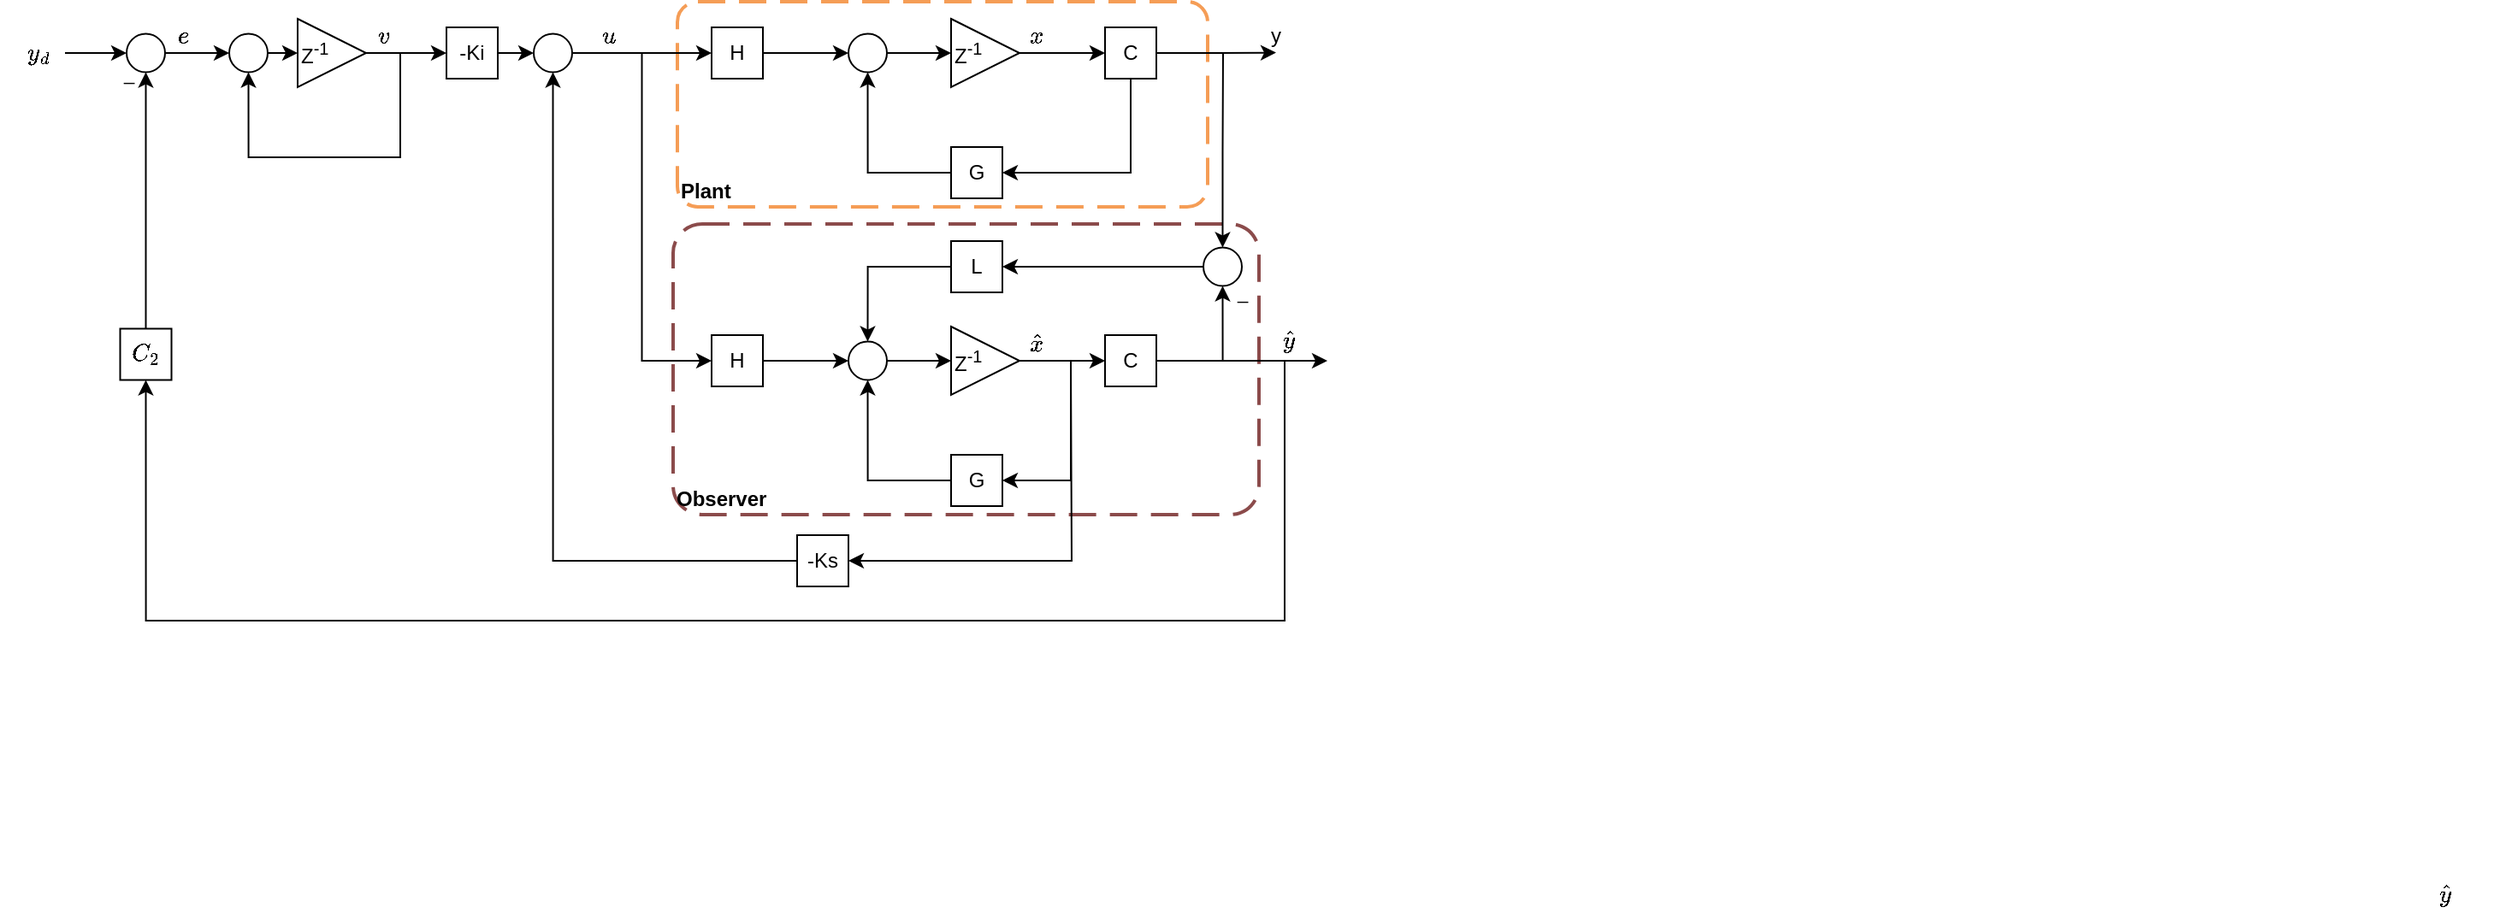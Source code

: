 <mxfile version="26.0.9" pages="2">
  <diagram name="Discrete" id="dM1VX_bRIBqYVcTAixvD">
    <mxGraphModel dx="1194" dy="717" grid="0" gridSize="10" guides="1" tooltips="1" connect="1" arrows="1" fold="1" page="1" pageScale="1" pageWidth="850" pageHeight="1100" math="1" shadow="0">
      <root>
        <mxCell id="0" />
        <mxCell id="1" parent="0" />
        <mxCell id="P2xz3JzIOTPGkaxV-it4-52" value="Plant" style="rounded=1;arcSize=10;dashed=1;strokeColor=#F59D56;fillColor=none;gradientColor=none;dashPattern=8 4;strokeWidth=2;fontStyle=1;align=left;verticalAlign=bottom;" parent="1" vertex="1">
          <mxGeometry x="426" y="198" width="310" height="120" as="geometry" />
        </mxCell>
        <mxCell id="P2xz3JzIOTPGkaxV-it4-53" value="Observer" style="rounded=1;arcSize=10;dashed=1;dashPattern=8 4;strokeWidth=2;fontStyle=1;align=left;verticalAlign=bottom;strokeColor=light-dark(#8b4b4b, #ededed);fillColor=none;" parent="1" vertex="1">
          <mxGeometry x="423.5" y="328" width="342.5" height="170" as="geometry" />
        </mxCell>
        <mxCell id="P2xz3JzIOTPGkaxV-it4-1" value="$$y_d$$" style="text;html=1;align=center;verticalAlign=middle;whiteSpace=wrap;rounded=0;" parent="1" vertex="1">
          <mxGeometry x="38" y="213" width="30" height="30" as="geometry" />
        </mxCell>
        <mxCell id="P2xz3JzIOTPGkaxV-it4-2" value="" style="endArrow=classic;html=1;rounded=0;exitX=1;exitY=0.5;exitDx=0;exitDy=0;" parent="1" source="2ekrf1Ir_0dS1Xj5fFay-3" target="P2xz3JzIOTPGkaxV-it4-3" edge="1">
          <mxGeometry width="50" height="50" relative="1" as="geometry">
            <mxPoint x="392" y="303" as="sourcePoint" />
            <mxPoint x="362" y="228" as="targetPoint" />
          </mxGeometry>
        </mxCell>
        <mxCell id="P2xz3JzIOTPGkaxV-it4-48" style="edgeStyle=orthogonalEdgeStyle;rounded=0;orthogonalLoop=1;jettySize=auto;html=1;exitX=1;exitY=0.5;exitDx=0;exitDy=0;entryX=0;entryY=0.5;entryDx=0;entryDy=0;" parent="1" source="P2xz3JzIOTPGkaxV-it4-3" target="P2xz3JzIOTPGkaxV-it4-23" edge="1">
          <mxGeometry relative="1" as="geometry" />
        </mxCell>
        <mxCell id="P2xz3JzIOTPGkaxV-it4-3" value="" style="ellipse;whiteSpace=wrap;html=1;aspect=fixed;" parent="1" vertex="1">
          <mxGeometry x="342" y="216.75" width="22.5" height="22.5" as="geometry" />
        </mxCell>
        <mxCell id="P2xz3JzIOTPGkaxV-it4-4" value="" style="endArrow=classic;html=1;rounded=0;exitX=1;exitY=0.5;exitDx=0;exitDy=0;entryX=0;entryY=0.5;entryDx=0;entryDy=0;" parent="1" source="P2xz3JzIOTPGkaxV-it4-3" target="P2xz3JzIOTPGkaxV-it4-5" edge="1">
          <mxGeometry width="50" height="50" relative="1" as="geometry">
            <mxPoint x="346" y="303" as="sourcePoint" />
            <mxPoint x="436" y="228" as="targetPoint" />
          </mxGeometry>
        </mxCell>
        <mxCell id="P2xz3JzIOTPGkaxV-it4-7" value="" style="edgeStyle=orthogonalEdgeStyle;rounded=0;orthogonalLoop=1;jettySize=auto;html=1;" parent="1" source="P2xz3JzIOTPGkaxV-it4-5" target="P2xz3JzIOTPGkaxV-it4-6" edge="1">
          <mxGeometry relative="1" as="geometry" />
        </mxCell>
        <mxCell id="P2xz3JzIOTPGkaxV-it4-5" value="H" style="whiteSpace=wrap;html=1;aspect=fixed;" parent="1" vertex="1">
          <mxGeometry x="446" y="213" width="30" height="30" as="geometry" />
        </mxCell>
        <mxCell id="P2xz3JzIOTPGkaxV-it4-10" value="" style="edgeStyle=orthogonalEdgeStyle;rounded=0;orthogonalLoop=1;jettySize=auto;html=1;" parent="1" source="P2xz3JzIOTPGkaxV-it4-6" target="P2xz3JzIOTPGkaxV-it4-9" edge="1">
          <mxGeometry relative="1" as="geometry" />
        </mxCell>
        <mxCell id="P2xz3JzIOTPGkaxV-it4-6" value="" style="ellipse;whiteSpace=wrap;html=1;aspect=fixed;" parent="1" vertex="1">
          <mxGeometry x="526" y="216.75" width="22.5" height="22.5" as="geometry" />
        </mxCell>
        <mxCell id="P2xz3JzIOTPGkaxV-it4-17" style="edgeStyle=orthogonalEdgeStyle;rounded=0;orthogonalLoop=1;jettySize=auto;html=1;exitX=0.5;exitY=0;exitDx=0;exitDy=0;" parent="1" source="P2xz3JzIOTPGkaxV-it4-8" edge="1">
          <mxGeometry relative="1" as="geometry">
            <mxPoint x="706.286" y="228" as="targetPoint" />
          </mxGeometry>
        </mxCell>
        <mxCell id="P2xz3JzIOTPGkaxV-it4-21" style="edgeStyle=orthogonalEdgeStyle;rounded=0;orthogonalLoop=1;jettySize=auto;html=1;exitX=0.5;exitY=0;exitDx=0;exitDy=0;" parent="1" source="P2xz3JzIOTPGkaxV-it4-8" edge="1">
          <mxGeometry relative="1" as="geometry">
            <mxPoint x="776" y="227.793" as="targetPoint" />
          </mxGeometry>
        </mxCell>
        <mxCell id="P2xz3JzIOTPGkaxV-it4-8" value="C" style="whiteSpace=wrap;html=1;aspect=fixed;direction=south;" parent="1" vertex="1">
          <mxGeometry x="676" y="213" width="30" height="30" as="geometry" />
        </mxCell>
        <mxCell id="P2xz3JzIOTPGkaxV-it4-11" value="" style="edgeStyle=orthogonalEdgeStyle;rounded=0;orthogonalLoop=1;jettySize=auto;html=1;" parent="1" source="P2xz3JzIOTPGkaxV-it4-9" target="P2xz3JzIOTPGkaxV-it4-8" edge="1">
          <mxGeometry relative="1" as="geometry" />
        </mxCell>
        <mxCell id="P2xz3JzIOTPGkaxV-it4-9" value="Z&lt;sup&gt;-1&lt;/sup&gt;" style="triangle;whiteSpace=wrap;html=1;align=left;" parent="1" vertex="1">
          <mxGeometry x="586" y="208" width="40" height="40" as="geometry" />
        </mxCell>
        <mxCell id="P2xz3JzIOTPGkaxV-it4-12" value="G" style="whiteSpace=wrap;html=1;aspect=fixed;" parent="1" vertex="1">
          <mxGeometry x="586" y="283" width="30" height="30" as="geometry" />
        </mxCell>
        <mxCell id="P2xz3JzIOTPGkaxV-it4-14" value="" style="edgeStyle=orthogonalEdgeStyle;rounded=0;orthogonalLoop=1;jettySize=auto;html=1;entryX=1;entryY=0.5;entryDx=0;entryDy=0;exitX=1;exitY=0.5;exitDx=0;exitDy=0;" parent="1" source="P2xz3JzIOTPGkaxV-it4-8" target="P2xz3JzIOTPGkaxV-it4-12" edge="1">
          <mxGeometry relative="1" as="geometry">
            <mxPoint x="656" y="313" as="sourcePoint" />
            <mxPoint x="706" y="313" as="targetPoint" />
            <Array as="points">
              <mxPoint x="691" y="298" />
            </Array>
          </mxGeometry>
        </mxCell>
        <mxCell id="P2xz3JzIOTPGkaxV-it4-15" value="" style="edgeStyle=orthogonalEdgeStyle;rounded=0;orthogonalLoop=1;jettySize=auto;html=1;entryX=0.5;entryY=1;entryDx=0;entryDy=0;exitX=0;exitY=0.5;exitDx=0;exitDy=0;" parent="1" source="P2xz3JzIOTPGkaxV-it4-12" target="P2xz3JzIOTPGkaxV-it4-6" edge="1">
          <mxGeometry relative="1" as="geometry">
            <mxPoint x="701" y="308" as="sourcePoint" />
            <mxPoint x="626" y="308" as="targetPoint" />
            <Array as="points">
              <mxPoint x="537" y="298" />
            </Array>
          </mxGeometry>
        </mxCell>
        <mxCell id="P2xz3JzIOTPGkaxV-it4-19" value="$$\hat{y}$$" style="text;html=1;align=center;verticalAlign=middle;whiteSpace=wrap;rounded=0;" parent="1" vertex="1">
          <mxGeometry x="1450" y="710" width="20" height="20" as="geometry" />
        </mxCell>
        <mxCell id="P2xz3JzIOTPGkaxV-it4-22" value="" style="edgeStyle=orthogonalEdgeStyle;rounded=0;orthogonalLoop=1;jettySize=auto;html=1;" parent="1" source="P2xz3JzIOTPGkaxV-it4-23" target="P2xz3JzIOTPGkaxV-it4-25" edge="1">
          <mxGeometry relative="1" as="geometry" />
        </mxCell>
        <mxCell id="P2xz3JzIOTPGkaxV-it4-23" value="H" style="whiteSpace=wrap;html=1;aspect=fixed;" parent="1" vertex="1">
          <mxGeometry x="446" y="393" width="30" height="30" as="geometry" />
        </mxCell>
        <mxCell id="P2xz3JzIOTPGkaxV-it4-24" value="" style="edgeStyle=orthogonalEdgeStyle;rounded=0;orthogonalLoop=1;jettySize=auto;html=1;" parent="1" source="P2xz3JzIOTPGkaxV-it4-25" target="P2xz3JzIOTPGkaxV-it4-29" edge="1">
          <mxGeometry relative="1" as="geometry" />
        </mxCell>
        <mxCell id="P2xz3JzIOTPGkaxV-it4-25" value="" style="ellipse;whiteSpace=wrap;html=1;aspect=fixed;" parent="1" vertex="1">
          <mxGeometry x="526" y="396.75" width="22.5" height="22.5" as="geometry" />
        </mxCell>
        <mxCell id="P2xz3JzIOTPGkaxV-it4-26" style="edgeStyle=orthogonalEdgeStyle;rounded=0;orthogonalLoop=1;jettySize=auto;html=1;exitX=0.5;exitY=0;exitDx=0;exitDy=0;" parent="1" source="P2xz3JzIOTPGkaxV-it4-27" edge="1">
          <mxGeometry relative="1" as="geometry">
            <mxPoint x="706.286" y="408" as="targetPoint" />
          </mxGeometry>
        </mxCell>
        <mxCell id="P2xz3JzIOTPGkaxV-it4-38" style="edgeStyle=orthogonalEdgeStyle;rounded=0;orthogonalLoop=1;jettySize=auto;html=1;exitX=0.5;exitY=0;exitDx=0;exitDy=0;entryX=0.5;entryY=1;entryDx=0;entryDy=0;" parent="1" source="P2xz3JzIOTPGkaxV-it4-27" target="P2xz3JzIOTPGkaxV-it4-34" edge="1">
          <mxGeometry relative="1" as="geometry" />
        </mxCell>
        <mxCell id="2ekrf1Ir_0dS1Xj5fFay-16" value="_" style="edgeLabel;html=1;align=center;verticalAlign=middle;resizable=0;points=[];" parent="P2xz3JzIOTPGkaxV-it4-38" vertex="1" connectable="0">
          <mxGeometry x="0.793" y="-1" relative="1" as="geometry">
            <mxPoint x="10" y="-5" as="offset" />
          </mxGeometry>
        </mxCell>
        <mxCell id="P2xz3JzIOTPGkaxV-it4-39" style="edgeStyle=orthogonalEdgeStyle;rounded=0;orthogonalLoop=1;jettySize=auto;html=1;exitX=0.5;exitY=0;exitDx=0;exitDy=0;" parent="1" source="P2xz3JzIOTPGkaxV-it4-27" edge="1">
          <mxGeometry relative="1" as="geometry">
            <mxPoint x="806" y="408" as="targetPoint" />
          </mxGeometry>
        </mxCell>
        <mxCell id="2ekrf1Ir_0dS1Xj5fFay-14" style="edgeStyle=orthogonalEdgeStyle;rounded=0;orthogonalLoop=1;jettySize=auto;html=1;exitX=0.5;exitY=0;exitDx=0;exitDy=0;entryX=0.5;entryY=1;entryDx=0;entryDy=0;" parent="1" source="2ekrf1Ir_0dS1Xj5fFay-18" target="2ekrf1Ir_0dS1Xj5fFay-1" edge="1">
          <mxGeometry relative="1" as="geometry">
            <Array as="points" />
          </mxGeometry>
        </mxCell>
        <mxCell id="2ekrf1Ir_0dS1Xj5fFay-15" value="_" style="edgeLabel;html=1;align=center;verticalAlign=middle;resizable=0;points=[];" parent="2ekrf1Ir_0dS1Xj5fFay-14" vertex="1" connectable="0">
          <mxGeometry x="0.988" y="1" relative="1" as="geometry">
            <mxPoint x="-10" y="-1" as="offset" />
          </mxGeometry>
        </mxCell>
        <mxCell id="P2xz3JzIOTPGkaxV-it4-27" value="C" style="whiteSpace=wrap;html=1;aspect=fixed;direction=south;" parent="1" vertex="1">
          <mxGeometry x="676" y="393" width="30" height="30" as="geometry" />
        </mxCell>
        <mxCell id="P2xz3JzIOTPGkaxV-it4-29" value="Z&lt;sup&gt;-1&lt;/sup&gt;" style="triangle;whiteSpace=wrap;html=1;align=left;" parent="1" vertex="1">
          <mxGeometry x="586" y="388" width="40" height="40" as="geometry" />
        </mxCell>
        <mxCell id="P2xz3JzIOTPGkaxV-it4-30" value="G" style="whiteSpace=wrap;html=1;aspect=fixed;" parent="1" vertex="1">
          <mxGeometry x="586" y="463" width="30" height="30" as="geometry" />
        </mxCell>
        <mxCell id="P2xz3JzIOTPGkaxV-it4-31" value="" style="edgeStyle=orthogonalEdgeStyle;rounded=0;orthogonalLoop=1;jettySize=auto;html=1;entryX=1;entryY=0.5;entryDx=0;entryDy=0;" parent="1" target="P2xz3JzIOTPGkaxV-it4-30" edge="1">
          <mxGeometry relative="1" as="geometry">
            <mxPoint x="656" y="408" as="sourcePoint" />
            <mxPoint x="706" y="493" as="targetPoint" />
            <Array as="points">
              <mxPoint x="656" y="478" />
            </Array>
          </mxGeometry>
        </mxCell>
        <mxCell id="P2xz3JzIOTPGkaxV-it4-32" value="" style="edgeStyle=orthogonalEdgeStyle;rounded=0;orthogonalLoop=1;jettySize=auto;html=1;entryX=0.5;entryY=1;entryDx=0;entryDy=0;exitX=0;exitY=0.5;exitDx=0;exitDy=0;" parent="1" source="P2xz3JzIOTPGkaxV-it4-30" target="P2xz3JzIOTPGkaxV-it4-25" edge="1">
          <mxGeometry relative="1" as="geometry">
            <mxPoint x="701" y="488" as="sourcePoint" />
            <mxPoint x="626" y="488" as="targetPoint" />
            <Array as="points">
              <mxPoint x="537" y="478" />
            </Array>
          </mxGeometry>
        </mxCell>
        <mxCell id="P2xz3JzIOTPGkaxV-it4-37" style="edgeStyle=orthogonalEdgeStyle;rounded=0;orthogonalLoop=1;jettySize=auto;html=1;exitX=0;exitY=0.5;exitDx=0;exitDy=0;entryX=0.5;entryY=0;entryDx=0;entryDy=0;" parent="1" source="P2xz3JzIOTPGkaxV-it4-33" target="P2xz3JzIOTPGkaxV-it4-25" edge="1">
          <mxGeometry relative="1" as="geometry" />
        </mxCell>
        <mxCell id="P2xz3JzIOTPGkaxV-it4-33" value="L" style="whiteSpace=wrap;html=1;aspect=fixed;" parent="1" vertex="1">
          <mxGeometry x="586" y="338" width="30" height="30" as="geometry" />
        </mxCell>
        <mxCell id="P2xz3JzIOTPGkaxV-it4-35" value="" style="edgeStyle=orthogonalEdgeStyle;rounded=0;orthogonalLoop=1;jettySize=auto;html=1;startArrow=classic;startFill=1;endArrow=none;" parent="1" source="P2xz3JzIOTPGkaxV-it4-34" edge="1">
          <mxGeometry relative="1" as="geometry">
            <mxPoint x="745" y="228" as="targetPoint" />
          </mxGeometry>
        </mxCell>
        <mxCell id="P2xz3JzIOTPGkaxV-it4-36" value="" style="edgeStyle=orthogonalEdgeStyle;rounded=0;orthogonalLoop=1;jettySize=auto;html=1;" parent="1" source="P2xz3JzIOTPGkaxV-it4-34" target="P2xz3JzIOTPGkaxV-it4-33" edge="1">
          <mxGeometry relative="1" as="geometry" />
        </mxCell>
        <mxCell id="P2xz3JzIOTPGkaxV-it4-34" value="" style="ellipse;whiteSpace=wrap;html=1;aspect=fixed;" parent="1" vertex="1">
          <mxGeometry x="733.5" y="341.75" width="22.5" height="22.5" as="geometry" />
        </mxCell>
        <mxCell id="P2xz3JzIOTPGkaxV-it4-40" value="y" style="text;html=1;align=center;verticalAlign=middle;whiteSpace=wrap;rounded=0;" parent="1" vertex="1">
          <mxGeometry x="766" y="208" width="20" height="20" as="geometry" />
        </mxCell>
        <mxCell id="P2xz3JzIOTPGkaxV-it4-42" value="" style="edgeStyle=orthogonalEdgeStyle;rounded=0;orthogonalLoop=1;jettySize=auto;html=1;entryX=0.5;entryY=1;entryDx=0;entryDy=0;" parent="1" source="P2xz3JzIOTPGkaxV-it4-29" target="P2xz3JzIOTPGkaxV-it4-27" edge="1">
          <mxGeometry relative="1" as="geometry">
            <mxPoint x="626" y="408" as="sourcePoint" />
            <mxPoint x="676" y="408" as="targetPoint" />
          </mxGeometry>
        </mxCell>
        <mxCell id="P2xz3JzIOTPGkaxV-it4-41" value="$$\hat{x}$$" style="text;html=1;align=center;verticalAlign=middle;whiteSpace=wrap;rounded=0;" parent="1" vertex="1">
          <mxGeometry x="626" y="388" width="20" height="20" as="geometry" />
        </mxCell>
        <mxCell id="P2xz3JzIOTPGkaxV-it4-45" style="edgeStyle=orthogonalEdgeStyle;rounded=0;orthogonalLoop=1;jettySize=auto;html=1;exitX=1;exitY=0.5;exitDx=0;exitDy=0;endArrow=none;startFill=1;startArrow=classic;" parent="1" source="P2xz3JzIOTPGkaxV-it4-44" edge="1">
          <mxGeometry relative="1" as="geometry">
            <mxPoint x="656" y="408" as="targetPoint" />
          </mxGeometry>
        </mxCell>
        <mxCell id="P2xz3JzIOTPGkaxV-it4-46" style="edgeStyle=orthogonalEdgeStyle;rounded=0;orthogonalLoop=1;jettySize=auto;html=1;exitX=0;exitY=0.5;exitDx=0;exitDy=0;entryX=0.5;entryY=1;entryDx=0;entryDy=0;" parent="1" source="P2xz3JzIOTPGkaxV-it4-44" target="P2xz3JzIOTPGkaxV-it4-3" edge="1">
          <mxGeometry relative="1" as="geometry" />
        </mxCell>
        <mxCell id="P2xz3JzIOTPGkaxV-it4-44" value="-Ks" style="whiteSpace=wrap;html=1;aspect=fixed;" parent="1" vertex="1">
          <mxGeometry x="496" y="510" width="30" height="30" as="geometry" />
        </mxCell>
        <mxCell id="P2xz3JzIOTPGkaxV-it4-47" value="$$u$$" style="text;html=1;align=center;verticalAlign=middle;whiteSpace=wrap;rounded=0;" parent="1" vertex="1">
          <mxGeometry x="376" y="208" width="20" height="20" as="geometry" />
        </mxCell>
        <mxCell id="P2xz3JzIOTPGkaxV-it4-54" value="$$\hat{y}$$" style="text;html=1;align=center;verticalAlign=middle;whiteSpace=wrap;rounded=0;" parent="1" vertex="1">
          <mxGeometry x="774" y="386" width="20" height="20" as="geometry" />
        </mxCell>
        <mxCell id="2ekrf1Ir_0dS1Xj5fFay-2" value="" style="endArrow=classic;html=1;rounded=0;exitX=1;exitY=0.5;exitDx=0;exitDy=0;" parent="1" source="P2xz3JzIOTPGkaxV-it4-1" target="2ekrf1Ir_0dS1Xj5fFay-1" edge="1">
          <mxGeometry width="50" height="50" relative="1" as="geometry">
            <mxPoint x="92" y="228" as="sourcePoint" />
            <mxPoint x="257" y="228" as="targetPoint" />
          </mxGeometry>
        </mxCell>
        <mxCell id="2ekrf1Ir_0dS1Xj5fFay-1" value="" style="ellipse;whiteSpace=wrap;html=1;aspect=fixed;" parent="1" vertex="1">
          <mxGeometry x="104" y="216.75" width="22.5" height="22.5" as="geometry" />
        </mxCell>
        <mxCell id="2ekrf1Ir_0dS1Xj5fFay-4" value="" style="endArrow=classic;html=1;rounded=0;exitX=1;exitY=0.5;exitDx=0;exitDy=0;entryX=0;entryY=0.5;entryDx=0;entryDy=0;" parent="1" source="2ekrf1Ir_0dS1Xj5fFay-8" target="2ekrf1Ir_0dS1Xj5fFay-3" edge="1">
          <mxGeometry width="50" height="50" relative="1" as="geometry">
            <mxPoint x="222" y="228" as="sourcePoint" />
            <mxPoint x="260" y="228" as="targetPoint" />
          </mxGeometry>
        </mxCell>
        <mxCell id="2ekrf1Ir_0dS1Xj5fFay-3" value="-Ki" style="whiteSpace=wrap;html=1;aspect=fixed;" parent="1" vertex="1">
          <mxGeometry x="291" y="213" width="30" height="30" as="geometry" />
        </mxCell>
        <mxCell id="2ekrf1Ir_0dS1Xj5fFay-5" value="$$e$$" style="text;html=1;align=center;verticalAlign=middle;whiteSpace=wrap;rounded=0;" parent="1" vertex="1">
          <mxGeometry x="126.5" y="208" width="20" height="20" as="geometry" />
        </mxCell>
        <mxCell id="2ekrf1Ir_0dS1Xj5fFay-7" value="" style="endArrow=classic;html=1;rounded=0;exitX=1;exitY=0.5;exitDx=0;exitDy=0;" parent="1" source="2ekrf1Ir_0dS1Xj5fFay-1" target="2ekrf1Ir_0dS1Xj5fFay-6" edge="1">
          <mxGeometry width="50" height="50" relative="1" as="geometry">
            <mxPoint x="126" y="228" as="sourcePoint" />
            <mxPoint x="206" y="228" as="targetPoint" />
          </mxGeometry>
        </mxCell>
        <mxCell id="2ekrf1Ir_0dS1Xj5fFay-6" value="" style="ellipse;whiteSpace=wrap;html=1;aspect=fixed;" parent="1" vertex="1">
          <mxGeometry x="164" y="216.75" width="22.5" height="22.5" as="geometry" />
        </mxCell>
        <mxCell id="2ekrf1Ir_0dS1Xj5fFay-9" value="" style="endArrow=classic;html=1;rounded=0;exitX=1;exitY=0.5;exitDx=0;exitDy=0;" parent="1" source="2ekrf1Ir_0dS1Xj5fFay-6" target="2ekrf1Ir_0dS1Xj5fFay-8" edge="1">
          <mxGeometry width="50" height="50" relative="1" as="geometry">
            <mxPoint x="202" y="228" as="sourcePoint" />
            <mxPoint x="271" y="228" as="targetPoint" />
          </mxGeometry>
        </mxCell>
        <mxCell id="2ekrf1Ir_0dS1Xj5fFay-11" style="edgeStyle=orthogonalEdgeStyle;rounded=0;orthogonalLoop=1;jettySize=auto;html=1;exitX=1;exitY=0.5;exitDx=0;exitDy=0;entryX=0.5;entryY=1;entryDx=0;entryDy=0;" parent="1" source="2ekrf1Ir_0dS1Xj5fFay-8" target="2ekrf1Ir_0dS1Xj5fFay-6" edge="1">
          <mxGeometry relative="1" as="geometry">
            <Array as="points">
              <mxPoint x="264" y="228" />
              <mxPoint x="264" y="289" />
              <mxPoint x="175" y="289" />
            </Array>
          </mxGeometry>
        </mxCell>
        <mxCell id="2ekrf1Ir_0dS1Xj5fFay-8" value="Z&lt;sup&gt;-1&lt;/sup&gt;" style="triangle;whiteSpace=wrap;html=1;align=left;" parent="1" vertex="1">
          <mxGeometry x="204" y="208" width="40" height="40" as="geometry" />
        </mxCell>
        <mxCell id="2ekrf1Ir_0dS1Xj5fFay-12" value="$$v$$" style="text;html=1;align=center;verticalAlign=middle;whiteSpace=wrap;rounded=0;" parent="1" vertex="1">
          <mxGeometry x="244" y="208" width="20" height="20" as="geometry" />
        </mxCell>
        <mxCell id="2ekrf1Ir_0dS1Xj5fFay-13" value="$$x$$" style="text;html=1;align=center;verticalAlign=middle;whiteSpace=wrap;rounded=0;" parent="1" vertex="1">
          <mxGeometry x="626" y="208" width="20" height="20" as="geometry" />
        </mxCell>
        <mxCell id="2ekrf1Ir_0dS1Xj5fFay-20" value="" style="edgeStyle=orthogonalEdgeStyle;rounded=0;orthogonalLoop=1;jettySize=auto;html=1;exitX=0.5;exitY=0;exitDx=0;exitDy=0;entryX=0.5;entryY=1;entryDx=0;entryDy=0;" parent="1" source="P2xz3JzIOTPGkaxV-it4-27" target="2ekrf1Ir_0dS1Xj5fFay-18" edge="1">
          <mxGeometry relative="1" as="geometry">
            <mxPoint x="706" y="408" as="sourcePoint" />
            <mxPoint x="115" y="239" as="targetPoint" />
            <Array as="points">
              <mxPoint x="781" y="408" />
              <mxPoint x="781" y="560" />
              <mxPoint x="115" y="560" />
            </Array>
          </mxGeometry>
        </mxCell>
        <mxCell id="2ekrf1Ir_0dS1Xj5fFay-18" value="$$C_2$$" style="whiteSpace=wrap;html=1;aspect=fixed;" parent="1" vertex="1">
          <mxGeometry x="100.25" y="389.25" width="30" height="30" as="geometry" />
        </mxCell>
      </root>
    </mxGraphModel>
  </diagram>
  <diagram name="Continuous" id="-Vy-k4q6OJVAhxNpaS6Y">
    <mxGraphModel dx="823" dy="494" grid="0" gridSize="10" guides="1" tooltips="1" connect="1" arrows="1" fold="1" page="1" pageScale="1" pageWidth="850" pageHeight="1100" math="1" shadow="0">
      <root>
        <mxCell id="GWabDmwZvSULQBdOLA2F-0" />
        <mxCell id="GWabDmwZvSULQBdOLA2F-1" parent="GWabDmwZvSULQBdOLA2F-0" />
        <mxCell id="GWabDmwZvSULQBdOLA2F-2" value="Plant" style="rounded=1;arcSize=10;dashed=1;strokeColor=#F59D56;fillColor=none;gradientColor=none;dashPattern=8 4;strokeWidth=2;fontStyle=1;align=left;verticalAlign=bottom;" vertex="1" parent="GWabDmwZvSULQBdOLA2F-1">
          <mxGeometry x="426" y="198" width="310" height="120" as="geometry" />
        </mxCell>
        <mxCell id="GWabDmwZvSULQBdOLA2F-3" value="Observer" style="rounded=1;arcSize=10;dashed=1;dashPattern=8 4;strokeWidth=2;fontStyle=1;align=left;verticalAlign=bottom;strokeColor=light-dark(#8b4b4b, #ededed);fillColor=none;" vertex="1" parent="GWabDmwZvSULQBdOLA2F-1">
          <mxGeometry x="423.5" y="328" width="342.5" height="170" as="geometry" />
        </mxCell>
        <mxCell id="GWabDmwZvSULQBdOLA2F-4" value="$$y_d$$" style="text;html=1;align=center;verticalAlign=middle;whiteSpace=wrap;rounded=0;" vertex="1" parent="GWabDmwZvSULQBdOLA2F-1">
          <mxGeometry x="38" y="213" width="30" height="30" as="geometry" />
        </mxCell>
        <mxCell id="GWabDmwZvSULQBdOLA2F-5" value="" style="endArrow=classic;html=1;rounded=0;exitX=1;exitY=0.5;exitDx=0;exitDy=0;" edge="1" parent="GWabDmwZvSULQBdOLA2F-1" source="GWabDmwZvSULQBdOLA2F-53" target="GWabDmwZvSULQBdOLA2F-7">
          <mxGeometry width="50" height="50" relative="1" as="geometry">
            <mxPoint x="392" y="303" as="sourcePoint" />
            <mxPoint x="362" y="228" as="targetPoint" />
          </mxGeometry>
        </mxCell>
        <mxCell id="GWabDmwZvSULQBdOLA2F-6" style="edgeStyle=orthogonalEdgeStyle;rounded=0;orthogonalLoop=1;jettySize=auto;html=1;exitX=1;exitY=0.5;exitDx=0;exitDy=0;entryX=0;entryY=0.5;entryDx=0;entryDy=0;" edge="1" parent="GWabDmwZvSULQBdOLA2F-1" source="GWabDmwZvSULQBdOLA2F-7" target="GWabDmwZvSULQBdOLA2F-23">
          <mxGeometry relative="1" as="geometry" />
        </mxCell>
        <mxCell id="GWabDmwZvSULQBdOLA2F-7" value="" style="ellipse;whiteSpace=wrap;html=1;aspect=fixed;" vertex="1" parent="GWabDmwZvSULQBdOLA2F-1">
          <mxGeometry x="342" y="216.75" width="22.5" height="22.5" as="geometry" />
        </mxCell>
        <mxCell id="GWabDmwZvSULQBdOLA2F-8" value="" style="endArrow=classic;html=1;rounded=0;exitX=1;exitY=0.5;exitDx=0;exitDy=0;entryX=0;entryY=0.5;entryDx=0;entryDy=0;" edge="1" parent="GWabDmwZvSULQBdOLA2F-1" source="GWabDmwZvSULQBdOLA2F-7" target="GWabDmwZvSULQBdOLA2F-10">
          <mxGeometry width="50" height="50" relative="1" as="geometry">
            <mxPoint x="346" y="303" as="sourcePoint" />
            <mxPoint x="436" y="228" as="targetPoint" />
          </mxGeometry>
        </mxCell>
        <mxCell id="GWabDmwZvSULQBdOLA2F-9" value="" style="edgeStyle=orthogonalEdgeStyle;rounded=0;orthogonalLoop=1;jettySize=auto;html=1;" edge="1" parent="GWabDmwZvSULQBdOLA2F-1" source="GWabDmwZvSULQBdOLA2F-10" target="GWabDmwZvSULQBdOLA2F-12">
          <mxGeometry relative="1" as="geometry" />
        </mxCell>
        <mxCell id="GWabDmwZvSULQBdOLA2F-10" value="H" style="whiteSpace=wrap;html=1;aspect=fixed;" vertex="1" parent="GWabDmwZvSULQBdOLA2F-1">
          <mxGeometry x="446" y="213" width="30" height="30" as="geometry" />
        </mxCell>
        <mxCell id="GWabDmwZvSULQBdOLA2F-11" value="" style="edgeStyle=orthogonalEdgeStyle;rounded=0;orthogonalLoop=1;jettySize=auto;html=1;entryX=0;entryY=0.5;entryDx=0;entryDy=0;" edge="1" parent="GWabDmwZvSULQBdOLA2F-1" source="GWabDmwZvSULQBdOLA2F-12" target="g9hjC9oxL8pu3NfKhf-5-2">
          <mxGeometry relative="1" as="geometry">
            <mxPoint x="586" y="228.0" as="targetPoint" />
          </mxGeometry>
        </mxCell>
        <mxCell id="GWabDmwZvSULQBdOLA2F-12" value="" style="ellipse;whiteSpace=wrap;html=1;aspect=fixed;" vertex="1" parent="GWabDmwZvSULQBdOLA2F-1">
          <mxGeometry x="526" y="216.75" width="22.5" height="22.5" as="geometry" />
        </mxCell>
        <mxCell id="GWabDmwZvSULQBdOLA2F-13" style="edgeStyle=orthogonalEdgeStyle;rounded=0;orthogonalLoop=1;jettySize=auto;html=1;exitX=0.5;exitY=0;exitDx=0;exitDy=0;" edge="1" parent="GWabDmwZvSULQBdOLA2F-1" source="GWabDmwZvSULQBdOLA2F-15">
          <mxGeometry relative="1" as="geometry">
            <mxPoint x="706.286" y="228" as="targetPoint" />
          </mxGeometry>
        </mxCell>
        <mxCell id="GWabDmwZvSULQBdOLA2F-14" style="edgeStyle=orthogonalEdgeStyle;rounded=0;orthogonalLoop=1;jettySize=auto;html=1;exitX=0.5;exitY=0;exitDx=0;exitDy=0;" edge="1" parent="GWabDmwZvSULQBdOLA2F-1" source="GWabDmwZvSULQBdOLA2F-15">
          <mxGeometry relative="1" as="geometry">
            <mxPoint x="776" y="227.793" as="targetPoint" />
          </mxGeometry>
        </mxCell>
        <mxCell id="GWabDmwZvSULQBdOLA2F-15" value="C" style="whiteSpace=wrap;html=1;aspect=fixed;direction=south;" vertex="1" parent="GWabDmwZvSULQBdOLA2F-1">
          <mxGeometry x="676" y="213" width="30" height="30" as="geometry" />
        </mxCell>
        <mxCell id="GWabDmwZvSULQBdOLA2F-16" value="" style="edgeStyle=orthogonalEdgeStyle;rounded=0;orthogonalLoop=1;jettySize=auto;html=1;exitX=1;exitY=0.5;exitDx=0;exitDy=0;" edge="1" parent="GWabDmwZvSULQBdOLA2F-1" source="g9hjC9oxL8pu3NfKhf-5-2" target="GWabDmwZvSULQBdOLA2F-15">
          <mxGeometry relative="1" as="geometry">
            <mxPoint x="626" y="228" as="sourcePoint" />
          </mxGeometry>
        </mxCell>
        <mxCell id="GWabDmwZvSULQBdOLA2F-18" value="G" style="whiteSpace=wrap;html=1;aspect=fixed;" vertex="1" parent="GWabDmwZvSULQBdOLA2F-1">
          <mxGeometry x="586" y="283" width="30" height="30" as="geometry" />
        </mxCell>
        <mxCell id="GWabDmwZvSULQBdOLA2F-19" value="" style="edgeStyle=orthogonalEdgeStyle;rounded=0;orthogonalLoop=1;jettySize=auto;html=1;entryX=1;entryY=0.5;entryDx=0;entryDy=0;exitX=1;exitY=0.5;exitDx=0;exitDy=0;" edge="1" parent="GWabDmwZvSULQBdOLA2F-1" source="GWabDmwZvSULQBdOLA2F-15" target="GWabDmwZvSULQBdOLA2F-18">
          <mxGeometry relative="1" as="geometry">
            <mxPoint x="656" y="313" as="sourcePoint" />
            <mxPoint x="706" y="313" as="targetPoint" />
            <Array as="points">
              <mxPoint x="691" y="298" />
            </Array>
          </mxGeometry>
        </mxCell>
        <mxCell id="GWabDmwZvSULQBdOLA2F-20" value="" style="edgeStyle=orthogonalEdgeStyle;rounded=0;orthogonalLoop=1;jettySize=auto;html=1;entryX=0.5;entryY=1;entryDx=0;entryDy=0;exitX=0;exitY=0.5;exitDx=0;exitDy=0;" edge="1" parent="GWabDmwZvSULQBdOLA2F-1" source="GWabDmwZvSULQBdOLA2F-18" target="GWabDmwZvSULQBdOLA2F-12">
          <mxGeometry relative="1" as="geometry">
            <mxPoint x="701" y="308" as="sourcePoint" />
            <mxPoint x="626" y="308" as="targetPoint" />
            <Array as="points">
              <mxPoint x="537" y="298" />
            </Array>
          </mxGeometry>
        </mxCell>
        <mxCell id="GWabDmwZvSULQBdOLA2F-21" value="$$\hat{y}$$" style="text;html=1;align=center;verticalAlign=middle;whiteSpace=wrap;rounded=0;" vertex="1" parent="GWabDmwZvSULQBdOLA2F-1">
          <mxGeometry x="1450" y="710" width="20" height="20" as="geometry" />
        </mxCell>
        <mxCell id="GWabDmwZvSULQBdOLA2F-22" value="" style="edgeStyle=orthogonalEdgeStyle;rounded=0;orthogonalLoop=1;jettySize=auto;html=1;" edge="1" parent="GWabDmwZvSULQBdOLA2F-1" source="GWabDmwZvSULQBdOLA2F-23" target="GWabDmwZvSULQBdOLA2F-25">
          <mxGeometry relative="1" as="geometry" />
        </mxCell>
        <mxCell id="GWabDmwZvSULQBdOLA2F-23" value="H" style="whiteSpace=wrap;html=1;aspect=fixed;" vertex="1" parent="GWabDmwZvSULQBdOLA2F-1">
          <mxGeometry x="446" y="393" width="30" height="30" as="geometry" />
        </mxCell>
        <mxCell id="GWabDmwZvSULQBdOLA2F-24" value="" style="edgeStyle=orthogonalEdgeStyle;rounded=0;orthogonalLoop=1;jettySize=auto;html=1;entryX=0;entryY=0.5;entryDx=0;entryDy=0;" edge="1" parent="GWabDmwZvSULQBdOLA2F-1" source="GWabDmwZvSULQBdOLA2F-25" target="g9hjC9oxL8pu3NfKhf-5-3">
          <mxGeometry relative="1" as="geometry">
            <mxPoint x="586" y="408.0" as="targetPoint" />
          </mxGeometry>
        </mxCell>
        <mxCell id="GWabDmwZvSULQBdOLA2F-25" value="" style="ellipse;whiteSpace=wrap;html=1;aspect=fixed;" vertex="1" parent="GWabDmwZvSULQBdOLA2F-1">
          <mxGeometry x="526" y="396.75" width="22.5" height="22.5" as="geometry" />
        </mxCell>
        <mxCell id="GWabDmwZvSULQBdOLA2F-26" style="edgeStyle=orthogonalEdgeStyle;rounded=0;orthogonalLoop=1;jettySize=auto;html=1;exitX=0.5;exitY=0;exitDx=0;exitDy=0;" edge="1" parent="GWabDmwZvSULQBdOLA2F-1" source="GWabDmwZvSULQBdOLA2F-32">
          <mxGeometry relative="1" as="geometry">
            <mxPoint x="706.286" y="408" as="targetPoint" />
          </mxGeometry>
        </mxCell>
        <mxCell id="GWabDmwZvSULQBdOLA2F-27" style="edgeStyle=orthogonalEdgeStyle;rounded=0;orthogonalLoop=1;jettySize=auto;html=1;exitX=0.5;exitY=0;exitDx=0;exitDy=0;entryX=0.5;entryY=1;entryDx=0;entryDy=0;" edge="1" parent="GWabDmwZvSULQBdOLA2F-1" source="GWabDmwZvSULQBdOLA2F-32" target="GWabDmwZvSULQBdOLA2F-41">
          <mxGeometry relative="1" as="geometry" />
        </mxCell>
        <mxCell id="GWabDmwZvSULQBdOLA2F-28" value="_" style="edgeLabel;html=1;align=center;verticalAlign=middle;resizable=0;points=[];" vertex="1" connectable="0" parent="GWabDmwZvSULQBdOLA2F-27">
          <mxGeometry x="0.793" y="-1" relative="1" as="geometry">
            <mxPoint x="10" y="-5" as="offset" />
          </mxGeometry>
        </mxCell>
        <mxCell id="GWabDmwZvSULQBdOLA2F-29" style="edgeStyle=orthogonalEdgeStyle;rounded=0;orthogonalLoop=1;jettySize=auto;html=1;exitX=0.5;exitY=0;exitDx=0;exitDy=0;" edge="1" parent="GWabDmwZvSULQBdOLA2F-1" source="GWabDmwZvSULQBdOLA2F-32">
          <mxGeometry relative="1" as="geometry">
            <mxPoint x="806" y="408" as="targetPoint" />
          </mxGeometry>
        </mxCell>
        <mxCell id="GWabDmwZvSULQBdOLA2F-30" style="edgeStyle=orthogonalEdgeStyle;rounded=0;orthogonalLoop=1;jettySize=auto;html=1;exitX=0.5;exitY=0;exitDx=0;exitDy=0;entryX=0.5;entryY=1;entryDx=0;entryDy=0;" edge="1" parent="GWabDmwZvSULQBdOLA2F-1" source="GWabDmwZvSULQBdOLA2F-63" target="GWabDmwZvSULQBdOLA2F-51">
          <mxGeometry relative="1" as="geometry">
            <Array as="points" />
          </mxGeometry>
        </mxCell>
        <mxCell id="GWabDmwZvSULQBdOLA2F-31" value="_" style="edgeLabel;html=1;align=center;verticalAlign=middle;resizable=0;points=[];" vertex="1" connectable="0" parent="GWabDmwZvSULQBdOLA2F-30">
          <mxGeometry x="0.988" y="1" relative="1" as="geometry">
            <mxPoint x="-10" y="-1" as="offset" />
          </mxGeometry>
        </mxCell>
        <mxCell id="GWabDmwZvSULQBdOLA2F-32" value="C" style="whiteSpace=wrap;html=1;aspect=fixed;direction=south;" vertex="1" parent="GWabDmwZvSULQBdOLA2F-1">
          <mxGeometry x="676" y="393" width="30" height="30" as="geometry" />
        </mxCell>
        <mxCell id="GWabDmwZvSULQBdOLA2F-34" value="G" style="whiteSpace=wrap;html=1;aspect=fixed;" vertex="1" parent="GWabDmwZvSULQBdOLA2F-1">
          <mxGeometry x="586" y="463" width="30" height="30" as="geometry" />
        </mxCell>
        <mxCell id="GWabDmwZvSULQBdOLA2F-35" value="" style="edgeStyle=orthogonalEdgeStyle;rounded=0;orthogonalLoop=1;jettySize=auto;html=1;entryX=1;entryY=0.5;entryDx=0;entryDy=0;" edge="1" parent="GWabDmwZvSULQBdOLA2F-1" target="GWabDmwZvSULQBdOLA2F-34">
          <mxGeometry relative="1" as="geometry">
            <mxPoint x="656" y="408" as="sourcePoint" />
            <mxPoint x="706" y="493" as="targetPoint" />
            <Array as="points">
              <mxPoint x="656" y="478" />
            </Array>
          </mxGeometry>
        </mxCell>
        <mxCell id="GWabDmwZvSULQBdOLA2F-36" value="" style="edgeStyle=orthogonalEdgeStyle;rounded=0;orthogonalLoop=1;jettySize=auto;html=1;entryX=0.5;entryY=1;entryDx=0;entryDy=0;exitX=0;exitY=0.5;exitDx=0;exitDy=0;" edge="1" parent="GWabDmwZvSULQBdOLA2F-1" source="GWabDmwZvSULQBdOLA2F-34" target="GWabDmwZvSULQBdOLA2F-25">
          <mxGeometry relative="1" as="geometry">
            <mxPoint x="701" y="488" as="sourcePoint" />
            <mxPoint x="626" y="488" as="targetPoint" />
            <Array as="points">
              <mxPoint x="537" y="478" />
            </Array>
          </mxGeometry>
        </mxCell>
        <mxCell id="GWabDmwZvSULQBdOLA2F-37" style="edgeStyle=orthogonalEdgeStyle;rounded=0;orthogonalLoop=1;jettySize=auto;html=1;exitX=0;exitY=0.5;exitDx=0;exitDy=0;entryX=0.5;entryY=0;entryDx=0;entryDy=0;" edge="1" parent="GWabDmwZvSULQBdOLA2F-1" source="GWabDmwZvSULQBdOLA2F-38" target="GWabDmwZvSULQBdOLA2F-25">
          <mxGeometry relative="1" as="geometry" />
        </mxCell>
        <mxCell id="GWabDmwZvSULQBdOLA2F-38" value="L" style="whiteSpace=wrap;html=1;aspect=fixed;" vertex="1" parent="GWabDmwZvSULQBdOLA2F-1">
          <mxGeometry x="586" y="338" width="30" height="30" as="geometry" />
        </mxCell>
        <mxCell id="GWabDmwZvSULQBdOLA2F-39" value="" style="edgeStyle=orthogonalEdgeStyle;rounded=0;orthogonalLoop=1;jettySize=auto;html=1;startArrow=classic;startFill=1;endArrow=none;" edge="1" parent="GWabDmwZvSULQBdOLA2F-1" source="GWabDmwZvSULQBdOLA2F-41">
          <mxGeometry relative="1" as="geometry">
            <mxPoint x="745" y="228" as="targetPoint" />
          </mxGeometry>
        </mxCell>
        <mxCell id="GWabDmwZvSULQBdOLA2F-40" value="" style="edgeStyle=orthogonalEdgeStyle;rounded=0;orthogonalLoop=1;jettySize=auto;html=1;" edge="1" parent="GWabDmwZvSULQBdOLA2F-1" source="GWabDmwZvSULQBdOLA2F-41" target="GWabDmwZvSULQBdOLA2F-38">
          <mxGeometry relative="1" as="geometry" />
        </mxCell>
        <mxCell id="GWabDmwZvSULQBdOLA2F-41" value="" style="ellipse;whiteSpace=wrap;html=1;aspect=fixed;" vertex="1" parent="GWabDmwZvSULQBdOLA2F-1">
          <mxGeometry x="733.5" y="341.75" width="22.5" height="22.5" as="geometry" />
        </mxCell>
        <mxCell id="GWabDmwZvSULQBdOLA2F-42" value="y" style="text;html=1;align=center;verticalAlign=middle;whiteSpace=wrap;rounded=0;" vertex="1" parent="GWabDmwZvSULQBdOLA2F-1">
          <mxGeometry x="766" y="208" width="20" height="20" as="geometry" />
        </mxCell>
        <mxCell id="GWabDmwZvSULQBdOLA2F-43" value="" style="edgeStyle=orthogonalEdgeStyle;rounded=0;orthogonalLoop=1;jettySize=auto;html=1;entryX=0.5;entryY=1;entryDx=0;entryDy=0;exitX=1;exitY=0.5;exitDx=0;exitDy=0;" edge="1" parent="GWabDmwZvSULQBdOLA2F-1" source="g9hjC9oxL8pu3NfKhf-5-3" target="GWabDmwZvSULQBdOLA2F-32">
          <mxGeometry relative="1" as="geometry">
            <mxPoint x="626" y="408.0" as="sourcePoint" />
            <mxPoint x="676" y="408" as="targetPoint" />
          </mxGeometry>
        </mxCell>
        <mxCell id="GWabDmwZvSULQBdOLA2F-44" value="$$\hat{x}$$" style="text;html=1;align=center;verticalAlign=middle;whiteSpace=wrap;rounded=0;" vertex="1" parent="GWabDmwZvSULQBdOLA2F-1">
          <mxGeometry x="626" y="388" width="20" height="20" as="geometry" />
        </mxCell>
        <mxCell id="GWabDmwZvSULQBdOLA2F-45" style="edgeStyle=orthogonalEdgeStyle;rounded=0;orthogonalLoop=1;jettySize=auto;html=1;exitX=1;exitY=0.5;exitDx=0;exitDy=0;endArrow=none;startFill=1;startArrow=classic;" edge="1" parent="GWabDmwZvSULQBdOLA2F-1" source="GWabDmwZvSULQBdOLA2F-47">
          <mxGeometry relative="1" as="geometry">
            <mxPoint x="656" y="408" as="targetPoint" />
          </mxGeometry>
        </mxCell>
        <mxCell id="GWabDmwZvSULQBdOLA2F-46" style="edgeStyle=orthogonalEdgeStyle;rounded=0;orthogonalLoop=1;jettySize=auto;html=1;exitX=0;exitY=0.5;exitDx=0;exitDy=0;entryX=0.5;entryY=1;entryDx=0;entryDy=0;" edge="1" parent="GWabDmwZvSULQBdOLA2F-1" source="GWabDmwZvSULQBdOLA2F-47" target="GWabDmwZvSULQBdOLA2F-7">
          <mxGeometry relative="1" as="geometry" />
        </mxCell>
        <mxCell id="GWabDmwZvSULQBdOLA2F-47" value="-Ks" style="whiteSpace=wrap;html=1;aspect=fixed;" vertex="1" parent="GWabDmwZvSULQBdOLA2F-1">
          <mxGeometry x="496" y="510" width="30" height="30" as="geometry" />
        </mxCell>
        <mxCell id="GWabDmwZvSULQBdOLA2F-48" value="$$u$$" style="text;html=1;align=center;verticalAlign=middle;whiteSpace=wrap;rounded=0;" vertex="1" parent="GWabDmwZvSULQBdOLA2F-1">
          <mxGeometry x="376" y="208" width="20" height="20" as="geometry" />
        </mxCell>
        <mxCell id="GWabDmwZvSULQBdOLA2F-49" value="$$\hat{y}$$" style="text;html=1;align=center;verticalAlign=middle;whiteSpace=wrap;rounded=0;" vertex="1" parent="GWabDmwZvSULQBdOLA2F-1">
          <mxGeometry x="774" y="386" width="20" height="20" as="geometry" />
        </mxCell>
        <mxCell id="GWabDmwZvSULQBdOLA2F-50" value="" style="endArrow=classic;html=1;rounded=0;exitX=1;exitY=0.5;exitDx=0;exitDy=0;" edge="1" parent="GWabDmwZvSULQBdOLA2F-1" source="GWabDmwZvSULQBdOLA2F-4" target="GWabDmwZvSULQBdOLA2F-51">
          <mxGeometry width="50" height="50" relative="1" as="geometry">
            <mxPoint x="92" y="228" as="sourcePoint" />
            <mxPoint x="257" y="228" as="targetPoint" />
          </mxGeometry>
        </mxCell>
        <mxCell id="GWabDmwZvSULQBdOLA2F-51" value="" style="ellipse;whiteSpace=wrap;html=1;aspect=fixed;" vertex="1" parent="GWabDmwZvSULQBdOLA2F-1">
          <mxGeometry x="104" y="216.75" width="22.5" height="22.5" as="geometry" />
        </mxCell>
        <mxCell id="GWabDmwZvSULQBdOLA2F-52" value="" style="endArrow=classic;html=1;rounded=0;exitX=1;exitY=0.5;exitDx=0;exitDy=0;entryX=0;entryY=0.5;entryDx=0;entryDy=0;" edge="1" parent="GWabDmwZvSULQBdOLA2F-1" source="g9hjC9oxL8pu3NfKhf-5-0" target="GWabDmwZvSULQBdOLA2F-53">
          <mxGeometry width="50" height="50" relative="1" as="geometry">
            <mxPoint x="244" y="228" as="sourcePoint" />
            <mxPoint x="260" y="228" as="targetPoint" />
          </mxGeometry>
        </mxCell>
        <mxCell id="GWabDmwZvSULQBdOLA2F-53" value="-Ki" style="whiteSpace=wrap;html=1;aspect=fixed;" vertex="1" parent="GWabDmwZvSULQBdOLA2F-1">
          <mxGeometry x="291" y="213" width="30" height="30" as="geometry" />
        </mxCell>
        <mxCell id="GWabDmwZvSULQBdOLA2F-54" value="$$e$$" style="text;html=1;align=center;verticalAlign=middle;whiteSpace=wrap;rounded=0;" vertex="1" parent="GWabDmwZvSULQBdOLA2F-1">
          <mxGeometry x="126.5" y="208" width="20" height="20" as="geometry" />
        </mxCell>
        <mxCell id="GWabDmwZvSULQBdOLA2F-55" value="" style="endArrow=classic;html=1;rounded=0;exitX=1;exitY=0.5;exitDx=0;exitDy=0;entryX=0;entryY=0.5;entryDx=0;entryDy=0;" edge="1" parent="GWabDmwZvSULQBdOLA2F-1" source="GWabDmwZvSULQBdOLA2F-51" target="g9hjC9oxL8pu3NfKhf-5-0">
          <mxGeometry width="50" height="50" relative="1" as="geometry">
            <mxPoint x="126" y="228" as="sourcePoint" />
            <mxPoint x="164" y="228" as="targetPoint" />
          </mxGeometry>
        </mxCell>
        <mxCell id="GWabDmwZvSULQBdOLA2F-60" value="$$x_i$$" style="text;html=1;align=center;verticalAlign=middle;whiteSpace=wrap;rounded=0;" vertex="1" parent="GWabDmwZvSULQBdOLA2F-1">
          <mxGeometry x="244" y="208" width="20" height="20" as="geometry" />
        </mxCell>
        <mxCell id="GWabDmwZvSULQBdOLA2F-61" value="$$x$$" style="text;html=1;align=center;verticalAlign=middle;whiteSpace=wrap;rounded=0;" vertex="1" parent="GWabDmwZvSULQBdOLA2F-1">
          <mxGeometry x="626" y="208" width="20" height="20" as="geometry" />
        </mxCell>
        <mxCell id="GWabDmwZvSULQBdOLA2F-62" value="" style="edgeStyle=orthogonalEdgeStyle;rounded=0;orthogonalLoop=1;jettySize=auto;html=1;exitX=0.5;exitY=0;exitDx=0;exitDy=0;entryX=0.5;entryY=1;entryDx=0;entryDy=0;" edge="1" parent="GWabDmwZvSULQBdOLA2F-1" source="GWabDmwZvSULQBdOLA2F-32" target="GWabDmwZvSULQBdOLA2F-63">
          <mxGeometry relative="1" as="geometry">
            <mxPoint x="706" y="408" as="sourcePoint" />
            <mxPoint x="115" y="239" as="targetPoint" />
            <Array as="points">
              <mxPoint x="781" y="408" />
              <mxPoint x="781" y="560" />
              <mxPoint x="115" y="560" />
            </Array>
          </mxGeometry>
        </mxCell>
        <mxCell id="GWabDmwZvSULQBdOLA2F-63" value="$$C_2$$" style="whiteSpace=wrap;html=1;aspect=fixed;" vertex="1" parent="GWabDmwZvSULQBdOLA2F-1">
          <mxGeometry x="100.25" y="389.25" width="30" height="30" as="geometry" />
        </mxCell>
        <mxCell id="g9hjC9oxL8pu3NfKhf-5-0" value="&lt;font style=&quot;font-size: 10px;&quot;&gt;$$\int$$&lt;/font&gt;" style="triangle;whiteSpace=wrap;html=1;align=left;" vertex="1" parent="GWabDmwZvSULQBdOLA2F-1">
          <mxGeometry x="180" y="206" width="40" height="44" as="geometry" />
        </mxCell>
        <mxCell id="g9hjC9oxL8pu3NfKhf-5-2" value="&lt;font style=&quot;font-size: 10px;&quot;&gt;$$\int$$&lt;/font&gt;" style="triangle;whiteSpace=wrap;html=1;align=left;" vertex="1" parent="GWabDmwZvSULQBdOLA2F-1">
          <mxGeometry x="586" y="206" width="40" height="44" as="geometry" />
        </mxCell>
        <mxCell id="g9hjC9oxL8pu3NfKhf-5-3" value="&lt;font style=&quot;font-size: 10px;&quot;&gt;$$\int$$&lt;/font&gt;" style="triangle;whiteSpace=wrap;html=1;align=left;" vertex="1" parent="GWabDmwZvSULQBdOLA2F-1">
          <mxGeometry x="588" y="386" width="40" height="44" as="geometry" />
        </mxCell>
        <mxCell id="g9hjC9oxL8pu3NfKhf-5-5" value="$$\dot x$$" style="text;html=1;align=center;verticalAlign=middle;whiteSpace=wrap;rounded=0;" vertex="1" parent="GWabDmwZvSULQBdOLA2F-1">
          <mxGeometry x="554" y="206" width="20" height="20" as="geometry" />
        </mxCell>
        <mxCell id="g9hjC9oxL8pu3NfKhf-5-8" value="$$\dot{ \hat{x}}$$" style="text;html=1;align=center;verticalAlign=middle;whiteSpace=wrap;rounded=0;" vertex="1" parent="GWabDmwZvSULQBdOLA2F-1">
          <mxGeometry x="554" y="386" width="20" height="20" as="geometry" />
        </mxCell>
      </root>
    </mxGraphModel>
  </diagram>
</mxfile>
